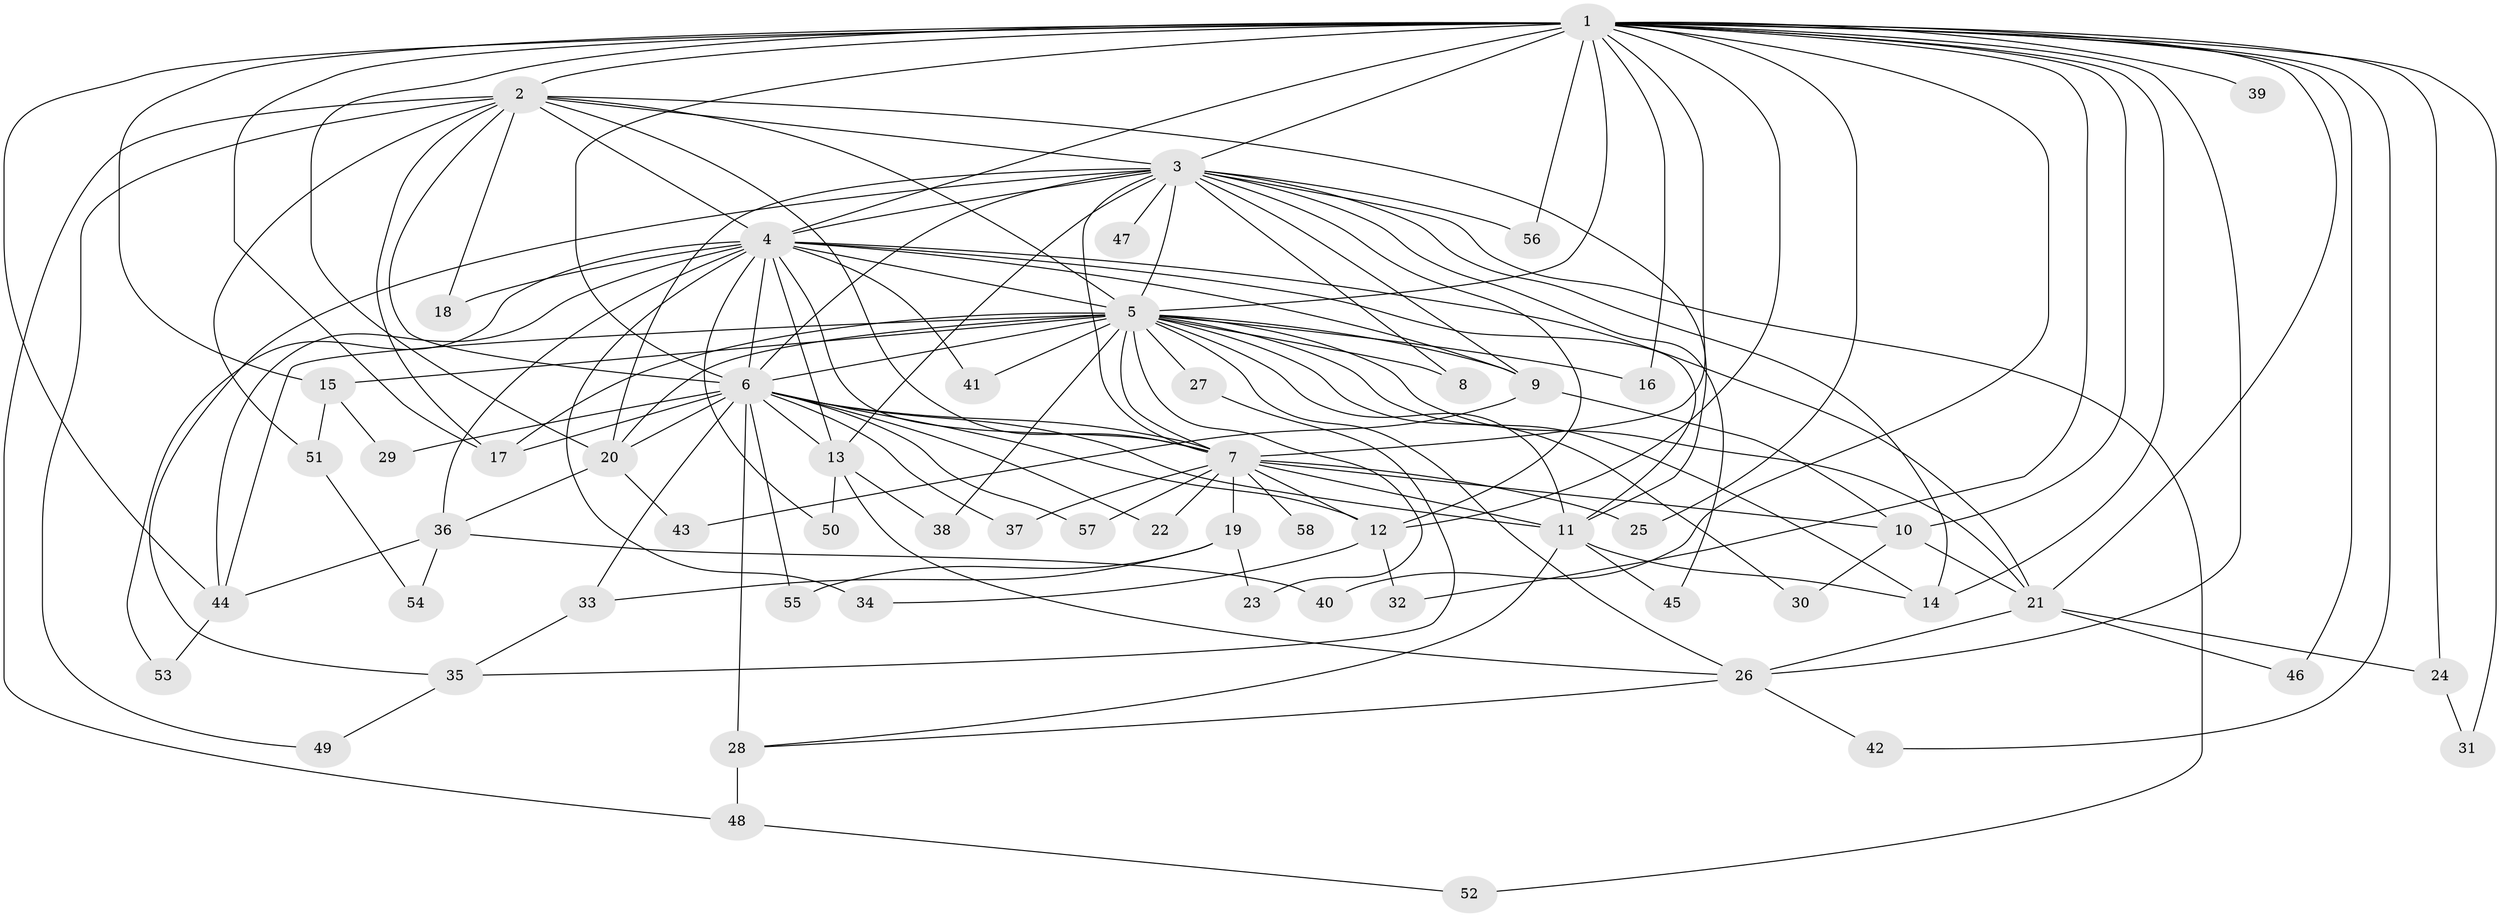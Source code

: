 // original degree distribution, {25: 0.010638297872340425, 16: 0.02127659574468085, 23: 0.010638297872340425, 15: 0.010638297872340425, 22: 0.010638297872340425, 21: 0.031914893617021274, 17: 0.010638297872340425, 2: 0.5319148936170213, 3: 0.1595744680851064, 5: 0.0851063829787234, 4: 0.11702127659574468}
// Generated by graph-tools (version 1.1) at 2025/50/03/04/25 22:50:03]
// undirected, 58 vertices, 140 edges
graph export_dot {
  node [color=gray90,style=filled];
  1;
  2;
  3;
  4;
  5;
  6;
  7;
  8;
  9;
  10;
  11;
  12;
  13;
  14;
  15;
  16;
  17;
  18;
  19;
  20;
  21;
  22;
  23;
  24;
  25;
  26;
  27;
  28;
  29;
  30;
  31;
  32;
  33;
  34;
  35;
  36;
  37;
  38;
  39;
  40;
  41;
  42;
  43;
  44;
  45;
  46;
  47;
  48;
  49;
  50;
  51;
  52;
  53;
  54;
  55;
  56;
  57;
  58;
  1 -- 2 [weight=2.0];
  1 -- 3 [weight=2.0];
  1 -- 4 [weight=2.0];
  1 -- 5 [weight=5.0];
  1 -- 6 [weight=4.0];
  1 -- 7 [weight=5.0];
  1 -- 10 [weight=1.0];
  1 -- 12 [weight=1.0];
  1 -- 14 [weight=1.0];
  1 -- 15 [weight=1.0];
  1 -- 16 [weight=1.0];
  1 -- 17 [weight=1.0];
  1 -- 20 [weight=1.0];
  1 -- 21 [weight=1.0];
  1 -- 24 [weight=1.0];
  1 -- 25 [weight=1.0];
  1 -- 26 [weight=1.0];
  1 -- 31 [weight=1.0];
  1 -- 32 [weight=1.0];
  1 -- 39 [weight=1.0];
  1 -- 40 [weight=1.0];
  1 -- 42 [weight=1.0];
  1 -- 44 [weight=1.0];
  1 -- 46 [weight=1.0];
  1 -- 56 [weight=1.0];
  2 -- 3 [weight=1.0];
  2 -- 4 [weight=1.0];
  2 -- 5 [weight=4.0];
  2 -- 6 [weight=2.0];
  2 -- 7 [weight=1.0];
  2 -- 11 [weight=1.0];
  2 -- 17 [weight=1.0];
  2 -- 18 [weight=1.0];
  2 -- 48 [weight=1.0];
  2 -- 49 [weight=1.0];
  2 -- 51 [weight=1.0];
  3 -- 4 [weight=2.0];
  3 -- 5 [weight=2.0];
  3 -- 6 [weight=2.0];
  3 -- 7 [weight=1.0];
  3 -- 8 [weight=1.0];
  3 -- 9 [weight=1.0];
  3 -- 12 [weight=1.0];
  3 -- 13 [weight=1.0];
  3 -- 14 [weight=1.0];
  3 -- 20 [weight=1.0];
  3 -- 35 [weight=1.0];
  3 -- 45 [weight=1.0];
  3 -- 47 [weight=1.0];
  3 -- 52 [weight=1.0];
  3 -- 56 [weight=1.0];
  4 -- 5 [weight=2.0];
  4 -- 6 [weight=3.0];
  4 -- 7 [weight=1.0];
  4 -- 9 [weight=1.0];
  4 -- 11 [weight=1.0];
  4 -- 13 [weight=1.0];
  4 -- 18 [weight=1.0];
  4 -- 21 [weight=1.0];
  4 -- 34 [weight=1.0];
  4 -- 36 [weight=1.0];
  4 -- 41 [weight=1.0];
  4 -- 44 [weight=1.0];
  4 -- 50 [weight=1.0];
  4 -- 53 [weight=1.0];
  5 -- 6 [weight=4.0];
  5 -- 7 [weight=2.0];
  5 -- 8 [weight=1.0];
  5 -- 9 [weight=1.0];
  5 -- 11 [weight=1.0];
  5 -- 14 [weight=1.0];
  5 -- 15 [weight=1.0];
  5 -- 16 [weight=1.0];
  5 -- 17 [weight=1.0];
  5 -- 20 [weight=1.0];
  5 -- 21 [weight=1.0];
  5 -- 23 [weight=1.0];
  5 -- 26 [weight=1.0];
  5 -- 27 [weight=2.0];
  5 -- 30 [weight=1.0];
  5 -- 38 [weight=1.0];
  5 -- 41 [weight=1.0];
  5 -- 44 [weight=1.0];
  6 -- 7 [weight=2.0];
  6 -- 11 [weight=1.0];
  6 -- 12 [weight=1.0];
  6 -- 13 [weight=2.0];
  6 -- 17 [weight=1.0];
  6 -- 20 [weight=1.0];
  6 -- 22 [weight=1.0];
  6 -- 28 [weight=4.0];
  6 -- 29 [weight=1.0];
  6 -- 33 [weight=1.0];
  6 -- 37 [weight=1.0];
  6 -- 55 [weight=1.0];
  6 -- 57 [weight=1.0];
  7 -- 10 [weight=1.0];
  7 -- 11 [weight=1.0];
  7 -- 12 [weight=1.0];
  7 -- 19 [weight=1.0];
  7 -- 22 [weight=1.0];
  7 -- 25 [weight=1.0];
  7 -- 37 [weight=1.0];
  7 -- 57 [weight=1.0];
  7 -- 58 [weight=1.0];
  9 -- 10 [weight=1.0];
  9 -- 43 [weight=1.0];
  10 -- 21 [weight=1.0];
  10 -- 30 [weight=1.0];
  11 -- 14 [weight=1.0];
  11 -- 28 [weight=1.0];
  11 -- 45 [weight=1.0];
  12 -- 32 [weight=1.0];
  12 -- 34 [weight=1.0];
  13 -- 26 [weight=1.0];
  13 -- 38 [weight=1.0];
  13 -- 50 [weight=1.0];
  15 -- 29 [weight=1.0];
  15 -- 51 [weight=1.0];
  19 -- 23 [weight=1.0];
  19 -- 33 [weight=1.0];
  19 -- 55 [weight=1.0];
  20 -- 36 [weight=1.0];
  20 -- 43 [weight=1.0];
  21 -- 24 [weight=1.0];
  21 -- 26 [weight=1.0];
  21 -- 46 [weight=1.0];
  24 -- 31 [weight=1.0];
  26 -- 28 [weight=1.0];
  26 -- 42 [weight=1.0];
  27 -- 35 [weight=1.0];
  28 -- 48 [weight=1.0];
  33 -- 35 [weight=1.0];
  35 -- 49 [weight=1.0];
  36 -- 40 [weight=1.0];
  36 -- 44 [weight=1.0];
  36 -- 54 [weight=1.0];
  44 -- 53 [weight=1.0];
  48 -- 52 [weight=1.0];
  51 -- 54 [weight=1.0];
}
